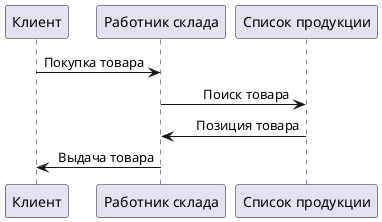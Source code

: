 @startuml
skinparam sequenceMessageAlign right
"Клиент" -> "Работник склада" : Покупка товара
"Работник склада" -> "Список продукции" : Поиск товара
"Список продукции" -> "Работник склада" : Позиция товара
"Работник склада" -> "Клиент" : Выдача товара


@enduml
